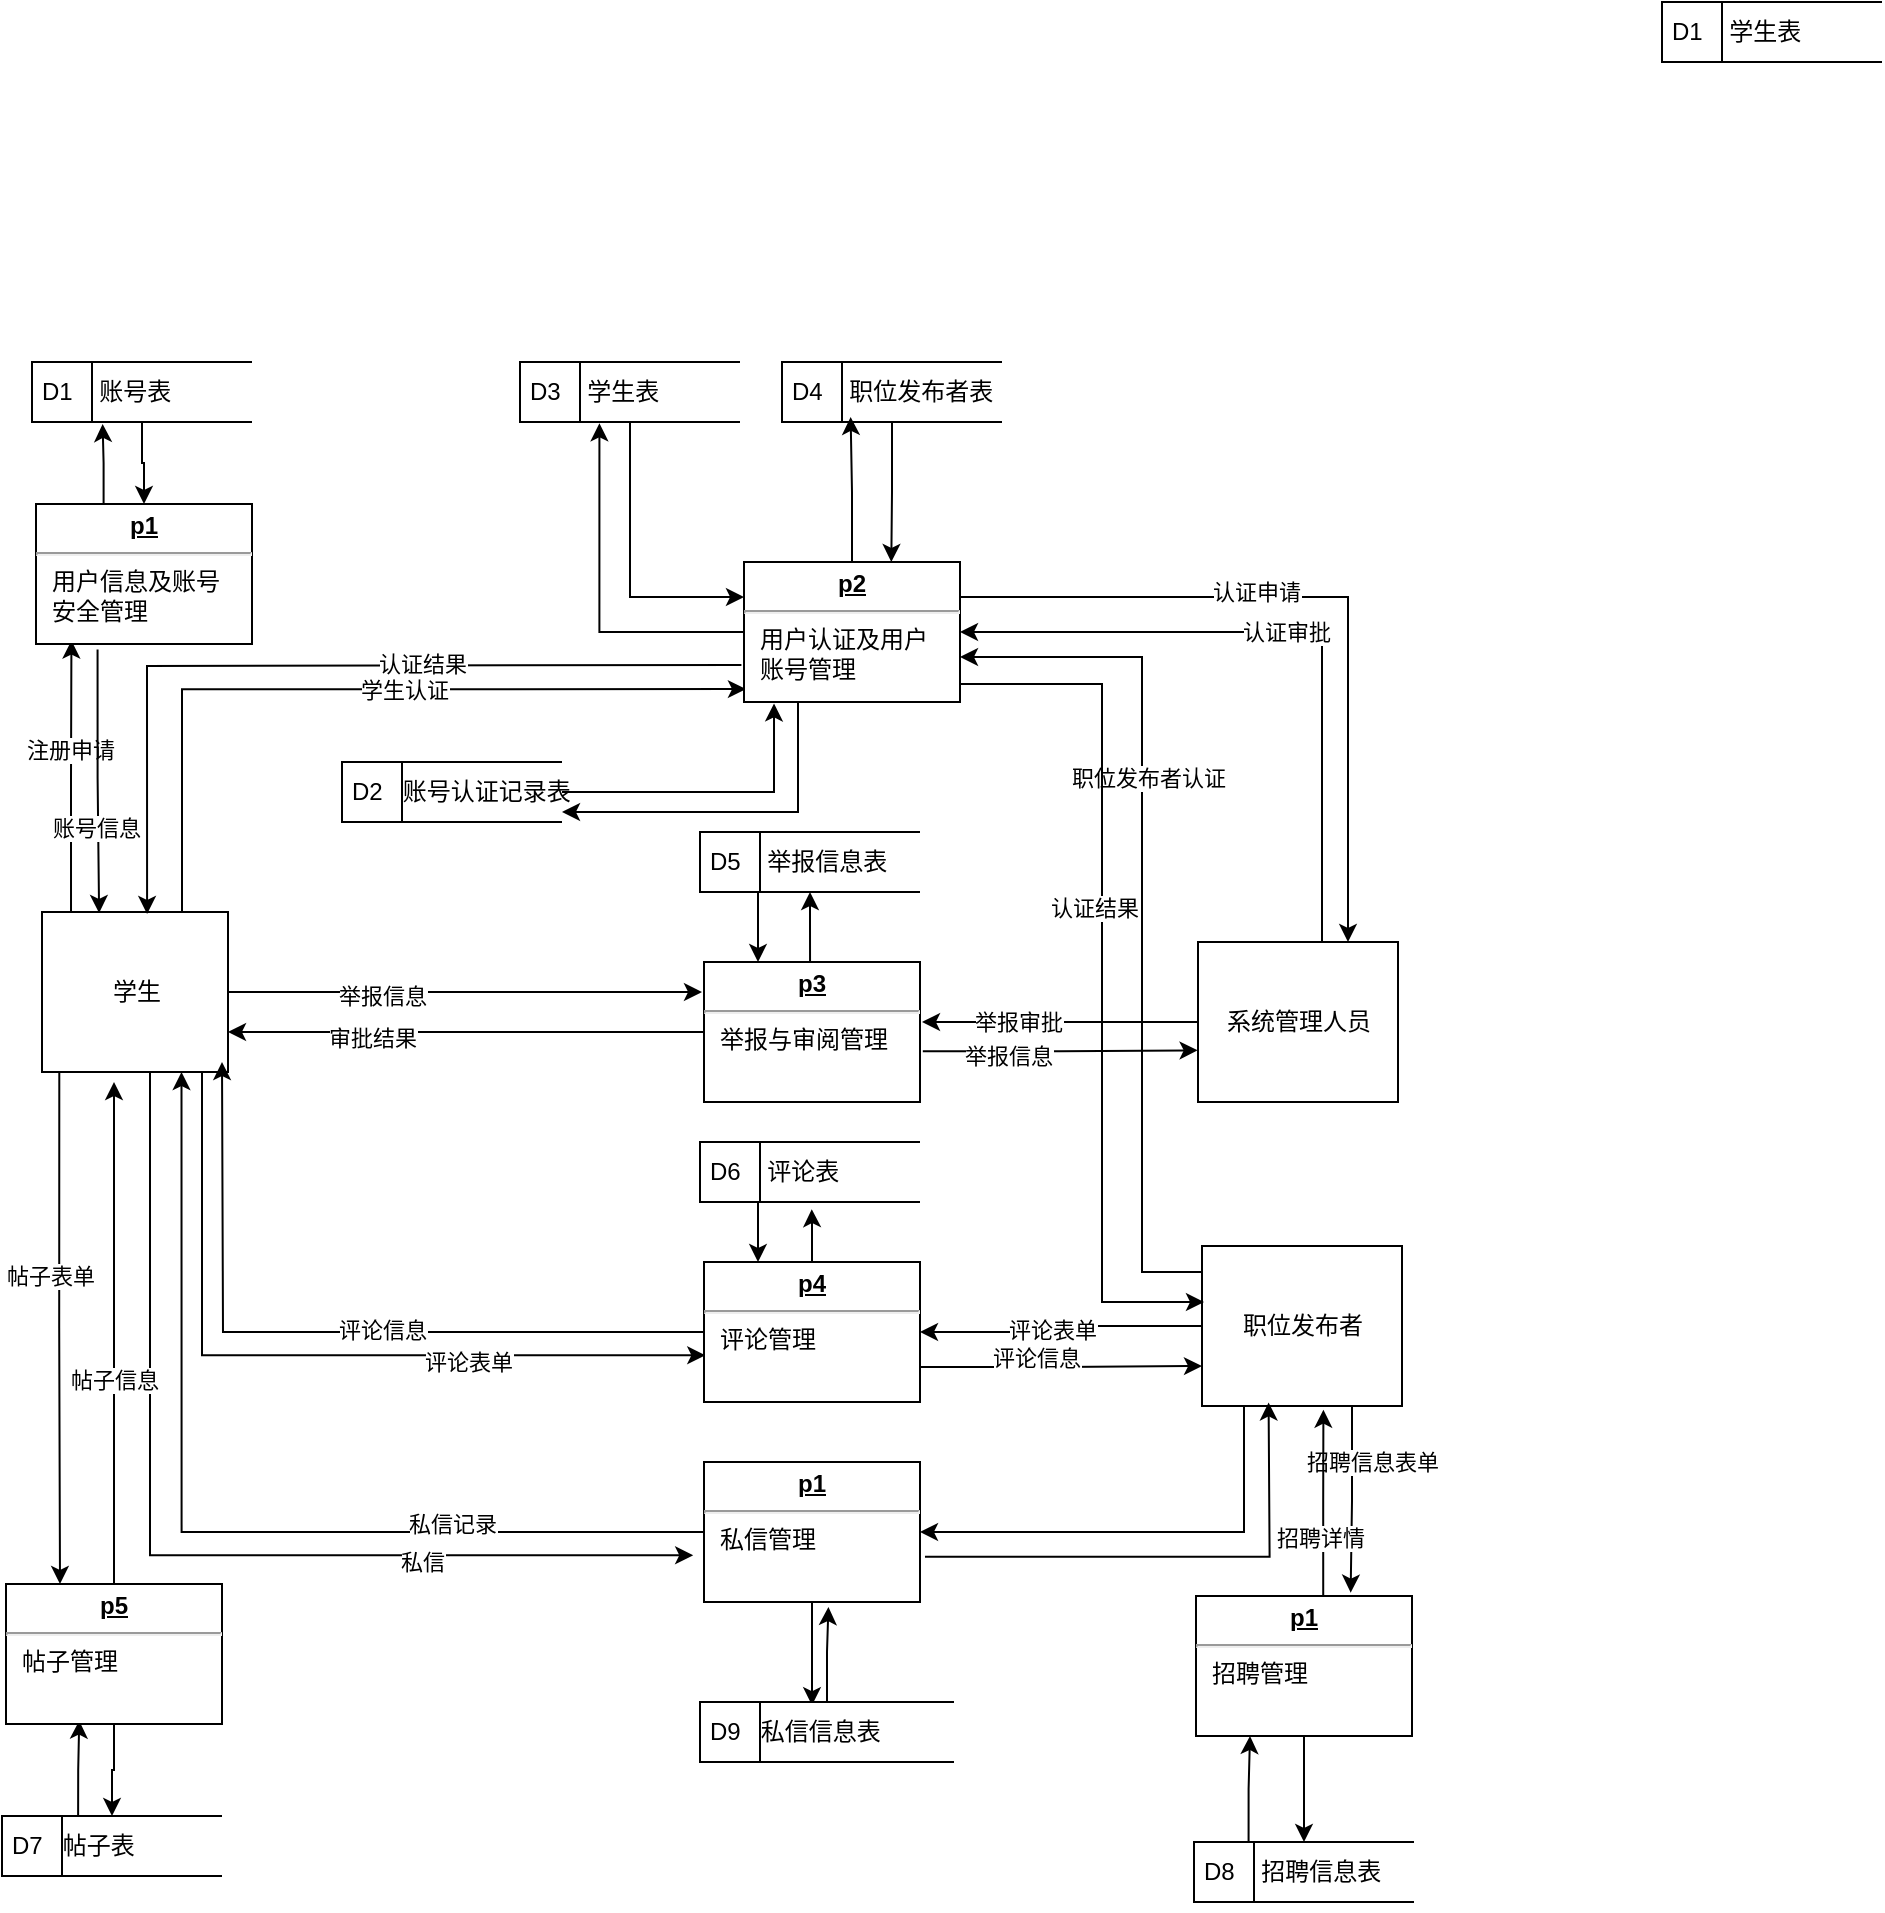 <mxfile version="17.1.2" type="github">
  <diagram name="Page-1" id="b520641d-4fe3-3701-9064-5fc419738815">
    <mxGraphModel dx="1490" dy="503" grid="1" gridSize="10" guides="1" tooltips="1" connect="1" arrows="1" fold="1" page="1" pageScale="1" pageWidth="1100" pageHeight="850" background="none" math="0" shadow="0">
      <root>
        <mxCell id="0" />
        <mxCell id="1" parent="0" />
        <mxCell id="DopqoxL8AF5fhxBqymG_-1" value="D1&amp;nbsp; &amp;nbsp; 学生表" style="html=1;dashed=0;whitespace=wrap;shape=mxgraph.dfd.dataStoreID;align=left;spacingLeft=3;points=[[0,0],[0.5,0],[1,0],[0,0.5],[1,0.5],[0,1],[0.5,1],[1,1]];" vertex="1" parent="1">
          <mxGeometry x="890" y="80" width="110" height="30" as="geometry" />
        </mxCell>
        <mxCell id="DopqoxL8AF5fhxBqymG_-54" style="edgeStyle=orthogonalEdgeStyle;rounded=0;orthogonalLoop=1;jettySize=auto;html=1;entryX=0.164;entryY=0.975;entryDx=0;entryDy=0;exitX=0.156;exitY=0.004;exitDx=0;exitDy=0;exitPerimeter=0;entryPerimeter=0;" edge="1" parent="1" source="DopqoxL8AF5fhxBqymG_-2" target="DopqoxL8AF5fhxBqymG_-53">
          <mxGeometry relative="1" as="geometry" />
        </mxCell>
        <mxCell id="DopqoxL8AF5fhxBqymG_-55" value="注册申请" style="edgeLabel;html=1;align=center;verticalAlign=middle;resizable=0;points=[];" vertex="1" connectable="0" parent="DopqoxL8AF5fhxBqymG_-54">
          <mxGeometry x="0.205" y="1" relative="1" as="geometry">
            <mxPoint as="offset" />
          </mxGeometry>
        </mxCell>
        <mxCell id="DopqoxL8AF5fhxBqymG_-61" style="edgeStyle=orthogonalEdgeStyle;rounded=0;orthogonalLoop=1;jettySize=auto;html=1;entryX=0.25;entryY=0;entryDx=0;entryDy=0;exitX=0.093;exitY=0.992;exitDx=0;exitDy=0;exitPerimeter=0;" edge="1" parent="1" source="DopqoxL8AF5fhxBqymG_-2" target="DopqoxL8AF5fhxBqymG_-29">
          <mxGeometry relative="1" as="geometry" />
        </mxCell>
        <mxCell id="DopqoxL8AF5fhxBqymG_-63" value="帖子表单" style="edgeLabel;html=1;align=center;verticalAlign=middle;resizable=0;points=[];" vertex="1" connectable="0" parent="DopqoxL8AF5fhxBqymG_-61">
          <mxGeometry x="-0.203" y="-5" relative="1" as="geometry">
            <mxPoint as="offset" />
          </mxGeometry>
        </mxCell>
        <mxCell id="DopqoxL8AF5fhxBqymG_-64" style="edgeStyle=orthogonalEdgeStyle;rounded=0;orthogonalLoop=1;jettySize=auto;html=1;" edge="1" parent="1" source="DopqoxL8AF5fhxBqymG_-2">
          <mxGeometry relative="1" as="geometry">
            <mxPoint x="410" y="575" as="targetPoint" />
          </mxGeometry>
        </mxCell>
        <mxCell id="DopqoxL8AF5fhxBqymG_-65" value="举报信息" style="edgeLabel;html=1;align=center;verticalAlign=middle;resizable=0;points=[];" vertex="1" connectable="0" parent="DopqoxL8AF5fhxBqymG_-64">
          <mxGeometry x="-0.354" y="-2" relative="1" as="geometry">
            <mxPoint as="offset" />
          </mxGeometry>
        </mxCell>
        <mxCell id="DopqoxL8AF5fhxBqymG_-70" style="edgeStyle=orthogonalEdgeStyle;rounded=0;orthogonalLoop=1;jettySize=auto;html=1;entryX=0.006;entryY=0.666;entryDx=0;entryDy=0;entryPerimeter=0;" edge="1" parent="1" source="DopqoxL8AF5fhxBqymG_-2" target="DopqoxL8AF5fhxBqymG_-37">
          <mxGeometry relative="1" as="geometry">
            <Array as="points">
              <mxPoint x="160" y="757" />
            </Array>
          </mxGeometry>
        </mxCell>
        <mxCell id="DopqoxL8AF5fhxBqymG_-71" value="评论表单" style="edgeLabel;html=1;align=center;verticalAlign=middle;resizable=0;points=[];" vertex="1" connectable="0" parent="DopqoxL8AF5fhxBqymG_-70">
          <mxGeometry x="0.151" y="2" relative="1" as="geometry">
            <mxPoint x="48" y="5" as="offset" />
          </mxGeometry>
        </mxCell>
        <mxCell id="DopqoxL8AF5fhxBqymG_-94" style="edgeStyle=orthogonalEdgeStyle;rounded=0;orthogonalLoop=1;jettySize=auto;html=1;entryX=-0.05;entryY=0.666;entryDx=0;entryDy=0;entryPerimeter=0;" edge="1" parent="1" target="DopqoxL8AF5fhxBqymG_-92">
          <mxGeometry relative="1" as="geometry">
            <mxPoint x="134" y="610" as="sourcePoint" />
            <mxPoint x="260.76" y="856.62" as="targetPoint" />
            <Array as="points">
              <mxPoint x="134" y="857" />
            </Array>
          </mxGeometry>
        </mxCell>
        <mxCell id="DopqoxL8AF5fhxBqymG_-96" value="私信" style="edgeLabel;html=1;align=center;verticalAlign=middle;resizable=0;points=[];" vertex="1" connectable="0" parent="DopqoxL8AF5fhxBqymG_-94">
          <mxGeometry x="0.477" y="-3" relative="1" as="geometry">
            <mxPoint as="offset" />
          </mxGeometry>
        </mxCell>
        <mxCell id="DopqoxL8AF5fhxBqymG_-119" style="edgeStyle=orthogonalEdgeStyle;rounded=0;orthogonalLoop=1;jettySize=auto;html=1;entryX=0.009;entryY=0.908;entryDx=0;entryDy=0;entryPerimeter=0;" edge="1" parent="1" source="DopqoxL8AF5fhxBqymG_-2" target="DopqoxL8AF5fhxBqymG_-18">
          <mxGeometry relative="1" as="geometry">
            <Array as="points">
              <mxPoint x="150" y="424" />
            </Array>
          </mxGeometry>
        </mxCell>
        <mxCell id="DopqoxL8AF5fhxBqymG_-122" value="学生认证" style="edgeLabel;html=1;align=center;verticalAlign=middle;resizable=0;points=[];" vertex="1" connectable="0" parent="DopqoxL8AF5fhxBqymG_-119">
          <mxGeometry x="0.128" relative="1" as="geometry">
            <mxPoint as="offset" />
          </mxGeometry>
        </mxCell>
        <mxCell id="DopqoxL8AF5fhxBqymG_-2" value="学生" style="html=1;dashed=0;whitespace=wrap;" vertex="1" parent="1">
          <mxGeometry x="80" y="535" width="93" height="80" as="geometry" />
        </mxCell>
        <mxCell id="DopqoxL8AF5fhxBqymG_-80" style="edgeStyle=orthogonalEdgeStyle;rounded=0;orthogonalLoop=1;jettySize=auto;html=1;entryX=1;entryY=0.5;entryDx=0;entryDy=0;" edge="1" parent="1" source="DopqoxL8AF5fhxBqymG_-3" target="DopqoxL8AF5fhxBqymG_-18">
          <mxGeometry relative="1" as="geometry">
            <Array as="points">
              <mxPoint x="720" y="395" />
            </Array>
          </mxGeometry>
        </mxCell>
        <mxCell id="DopqoxL8AF5fhxBqymG_-82" value="认证审批" style="edgeLabel;html=1;align=center;verticalAlign=middle;resizable=0;points=[];" vertex="1" connectable="0" parent="DopqoxL8AF5fhxBqymG_-80">
          <mxGeometry x="0.032" relative="1" as="geometry">
            <mxPoint as="offset" />
          </mxGeometry>
        </mxCell>
        <mxCell id="DopqoxL8AF5fhxBqymG_-139" style="edgeStyle=orthogonalEdgeStyle;rounded=0;orthogonalLoop=1;jettySize=auto;html=1;" edge="1" parent="1" source="DopqoxL8AF5fhxBqymG_-3">
          <mxGeometry relative="1" as="geometry">
            <mxPoint x="520" y="590" as="targetPoint" />
          </mxGeometry>
        </mxCell>
        <mxCell id="DopqoxL8AF5fhxBqymG_-140" value="举报审批" style="edgeLabel;html=1;align=center;verticalAlign=middle;resizable=0;points=[];" vertex="1" connectable="0" parent="DopqoxL8AF5fhxBqymG_-139">
          <mxGeometry x="0.308" y="-1" relative="1" as="geometry">
            <mxPoint as="offset" />
          </mxGeometry>
        </mxCell>
        <mxCell id="DopqoxL8AF5fhxBqymG_-3" value="系统管理人员" style="html=1;dashed=0;whitespace=wrap;" vertex="1" parent="1">
          <mxGeometry x="658" y="550" width="100" height="80" as="geometry" />
        </mxCell>
        <mxCell id="DopqoxL8AF5fhxBqymG_-76" style="edgeStyle=orthogonalEdgeStyle;rounded=0;orthogonalLoop=1;jettySize=auto;html=1;entryX=1;entryY=0.5;entryDx=0;entryDy=0;" edge="1" parent="1" source="DopqoxL8AF5fhxBqymG_-4" target="DopqoxL8AF5fhxBqymG_-37">
          <mxGeometry relative="1" as="geometry" />
        </mxCell>
        <mxCell id="DopqoxL8AF5fhxBqymG_-77" value="评论表单" style="edgeLabel;html=1;align=center;verticalAlign=middle;resizable=0;points=[];" vertex="1" connectable="0" parent="DopqoxL8AF5fhxBqymG_-76">
          <mxGeometry x="0.081" y="-1" relative="1" as="geometry">
            <mxPoint as="offset" />
          </mxGeometry>
        </mxCell>
        <mxCell id="DopqoxL8AF5fhxBqymG_-144" value="&lt;span style=&quot;color: rgb(0 , 0 , 0) ; font-family: &amp;#34;helvetica&amp;#34; ; font-size: 11px ; font-style: normal ; font-weight: 400 ; letter-spacing: normal ; text-align: center ; text-indent: 0px ; text-transform: none ; word-spacing: 0px ; background-color: rgb(255 , 255 , 255) ; display: inline ; float: none&quot;&gt;招聘信息表单&lt;/span&gt;" style="edgeStyle=orthogonalEdgeStyle;rounded=0;orthogonalLoop=1;jettySize=auto;html=1;entryX=0.716;entryY=-0.024;entryDx=0;entryDy=0;exitX=0.75;exitY=1;exitDx=0;exitDy=0;entryPerimeter=0;" edge="1" parent="1" source="DopqoxL8AF5fhxBqymG_-4" target="DopqoxL8AF5fhxBqymG_-45">
          <mxGeometry x="-0.417" y="10" relative="1" as="geometry">
            <mxPoint as="offset" />
          </mxGeometry>
        </mxCell>
        <mxCell id="DopqoxL8AF5fhxBqymG_-145" value="&lt;span style=&quot;color: rgba(0 , 0 , 0 , 0) ; font-family: monospace ; font-size: 0px ; background-color: rgb(248 , 249 , 250)&quot;&gt;%3CmxGraphModel%3E%3Croot%3E%3CmxCell%20id%3D%220%22%2F%3E%3CmxCell%20id%3D%221%22%20parent%3D%220%22%2F%3E%3CmxCell%20id%3D%222%22%20value%3D%22%E6%8B%9B%E8%81%98%E4%BF%A1%E6%81%AF%E8%A1%A8%E5%8D%95%22%20style%3D%22edgeLabel%3Bhtml%3D1%3Balign%3Dcenter%3BverticalAlign%3Dmiddle%3Bresizable%3D0%3Bpoints%3D%5B%5D%3B%22%20vertex%3D%221%22%20connectable%3D%220%22%20parent%3D%221%22%3E%3CmxGeometry%20x%3D%22710%22%20y%3D%22812%22%20as%3D%22geometry%22%2F%3E%3C%2FmxCell%3E%3C%2Froot%3E%3C%2FmxGraphModel%3E招聘&lt;/span&gt;" style="edgeLabel;html=1;align=center;verticalAlign=middle;resizable=0;points=[];" vertex="1" connectable="0" parent="DopqoxL8AF5fhxBqymG_-144">
          <mxGeometry x="-0.212" relative="1" as="geometry">
            <mxPoint as="offset" />
          </mxGeometry>
        </mxCell>
        <mxCell id="DopqoxL8AF5fhxBqymG_-148" style="edgeStyle=orthogonalEdgeStyle;rounded=0;orthogonalLoop=1;jettySize=auto;html=1;entryX=1;entryY=0.5;entryDx=0;entryDy=0;exitX=0.5;exitY=1;exitDx=0;exitDy=0;" edge="1" parent="1" target="DopqoxL8AF5fhxBqymG_-92">
          <mxGeometry relative="1" as="geometry">
            <mxPoint x="681" y="782" as="sourcePoint" />
            <mxPoint x="511" y="845" as="targetPoint" />
            <Array as="points">
              <mxPoint x="681" y="845" />
            </Array>
          </mxGeometry>
        </mxCell>
        <mxCell id="DopqoxL8AF5fhxBqymG_-150" style="edgeStyle=orthogonalEdgeStyle;rounded=0;orthogonalLoop=1;jettySize=auto;html=1;entryX=1;entryY=0.75;entryDx=0;entryDy=0;" edge="1" parent="1">
          <mxGeometry relative="1" as="geometry">
            <mxPoint x="660" y="715" as="sourcePoint" />
            <mxPoint x="539" y="407.5" as="targetPoint" />
            <Array as="points">
              <mxPoint x="630" y="715" />
              <mxPoint x="630" y="408" />
            </Array>
          </mxGeometry>
        </mxCell>
        <mxCell id="DopqoxL8AF5fhxBqymG_-155" value="职位发布者认证" style="edgeLabel;html=1;align=center;verticalAlign=middle;resizable=0;points=[];" vertex="1" connectable="0" parent="DopqoxL8AF5fhxBqymG_-150">
          <mxGeometry x="0.292" y="-3" relative="1" as="geometry">
            <mxPoint as="offset" />
          </mxGeometry>
        </mxCell>
        <mxCell id="DopqoxL8AF5fhxBqymG_-4" value="职位发布者" style="html=1;dashed=0;whitespace=wrap;" vertex="1" parent="1">
          <mxGeometry x="660" y="702" width="100" height="80" as="geometry" />
        </mxCell>
        <mxCell id="DopqoxL8AF5fhxBqymG_-107" style="edgeStyle=orthogonalEdgeStyle;rounded=0;orthogonalLoop=1;jettySize=auto;html=1;entryX=0.139;entryY=1.01;entryDx=0;entryDy=0;entryPerimeter=0;" edge="1" parent="1" source="DopqoxL8AF5fhxBqymG_-12" target="DopqoxL8AF5fhxBqymG_-18">
          <mxGeometry relative="1" as="geometry" />
        </mxCell>
        <mxCell id="DopqoxL8AF5fhxBqymG_-12" value="D2&amp;nbsp; &amp;nbsp;账号认证记录表" style="html=1;dashed=0;whitespace=wrap;shape=mxgraph.dfd.dataStoreID;align=left;spacingLeft=3;points=[[0,0],[0.5,0],[1,0],[0,0.5],[1,0.5],[0,1],[0.5,1],[1,1]];" vertex="1" parent="1">
          <mxGeometry x="230" y="460" width="110" height="30" as="geometry" />
        </mxCell>
        <mxCell id="DopqoxL8AF5fhxBqymG_-129" style="edgeStyle=orthogonalEdgeStyle;rounded=0;orthogonalLoop=1;jettySize=auto;html=1;entryX=0.682;entryY=0;entryDx=0;entryDy=0;entryPerimeter=0;" edge="1" parent="1" source="DopqoxL8AF5fhxBqymG_-16" target="DopqoxL8AF5fhxBqymG_-18">
          <mxGeometry relative="1" as="geometry" />
        </mxCell>
        <mxCell id="DopqoxL8AF5fhxBqymG_-16" value="D4&amp;nbsp; &amp;nbsp; 职位发布者表" style="html=1;dashed=0;whitespace=wrap;shape=mxgraph.dfd.dataStoreID;align=left;spacingLeft=3;points=[[0,0],[0.5,0],[1,0],[0,0.5],[1,0.5],[0,1],[0.5,1],[1,1]];" vertex="1" parent="1">
          <mxGeometry x="450" y="260" width="110" height="30" as="geometry" />
        </mxCell>
        <mxCell id="DopqoxL8AF5fhxBqymG_-118" style="edgeStyle=orthogonalEdgeStyle;rounded=0;orthogonalLoop=1;jettySize=auto;html=1;entryX=0.565;entryY=0.012;entryDx=0;entryDy=0;entryPerimeter=0;exitX=-0.012;exitY=0.835;exitDx=0;exitDy=0;exitPerimeter=0;" edge="1" parent="1" target="DopqoxL8AF5fhxBqymG_-2">
          <mxGeometry relative="1" as="geometry">
            <mxPoint x="429.704" y="411.45" as="sourcePoint" />
            <mxPoint x="132.545" y="519.96" as="targetPoint" />
          </mxGeometry>
        </mxCell>
        <mxCell id="DopqoxL8AF5fhxBqymG_-120" value="认证结果" style="edgeLabel;html=1;align=center;verticalAlign=middle;resizable=0;points=[];" vertex="1" connectable="0" parent="DopqoxL8AF5fhxBqymG_-118">
          <mxGeometry x="-0.24" y="-1" relative="1" as="geometry">
            <mxPoint as="offset" />
          </mxGeometry>
        </mxCell>
        <mxCell id="DopqoxL8AF5fhxBqymG_-125" style="edgeStyle=orthogonalEdgeStyle;rounded=0;orthogonalLoop=1;jettySize=auto;html=1;entryX=0.361;entryY=1.022;entryDx=0;entryDy=0;entryPerimeter=0;" edge="1" parent="1" source="DopqoxL8AF5fhxBqymG_-18" target="DopqoxL8AF5fhxBqymG_-99">
          <mxGeometry relative="1" as="geometry" />
        </mxCell>
        <mxCell id="DopqoxL8AF5fhxBqymG_-130" style="edgeStyle=orthogonalEdgeStyle;rounded=0;orthogonalLoop=1;jettySize=auto;html=1;entryX=0.312;entryY=0.916;entryDx=0;entryDy=0;entryPerimeter=0;" edge="1" parent="1" source="DopqoxL8AF5fhxBqymG_-18" target="DopqoxL8AF5fhxBqymG_-16">
          <mxGeometry relative="1" as="geometry" />
        </mxCell>
        <mxCell id="DopqoxL8AF5fhxBqymG_-133" style="edgeStyle=orthogonalEdgeStyle;rounded=0;orthogonalLoop=1;jettySize=auto;html=1;exitX=1;exitY=0.25;exitDx=0;exitDy=0;entryX=0.75;entryY=0;entryDx=0;entryDy=0;" edge="1" parent="1" source="DopqoxL8AF5fhxBqymG_-18" target="DopqoxL8AF5fhxBqymG_-3">
          <mxGeometry relative="1" as="geometry">
            <mxPoint x="740" y="470" as="targetPoint" />
          </mxGeometry>
        </mxCell>
        <mxCell id="DopqoxL8AF5fhxBqymG_-134" value="认证申请" style="edgeLabel;html=1;align=center;verticalAlign=middle;resizable=0;points=[];" vertex="1" connectable="0" parent="DopqoxL8AF5fhxBqymG_-133">
          <mxGeometry x="-0.195" y="3" relative="1" as="geometry">
            <mxPoint as="offset" />
          </mxGeometry>
        </mxCell>
        <mxCell id="DopqoxL8AF5fhxBqymG_-135" style="edgeStyle=orthogonalEdgeStyle;rounded=0;orthogonalLoop=1;jettySize=auto;html=1;entryX=1;entryY=1;entryDx=0;entryDy=0;exitX=0.25;exitY=1;exitDx=0;exitDy=0;" edge="1" parent="1" source="DopqoxL8AF5fhxBqymG_-18">
          <mxGeometry relative="1" as="geometry">
            <mxPoint x="458" y="425" as="sourcePoint" />
            <mxPoint x="340" y="485" as="targetPoint" />
            <Array as="points">
              <mxPoint x="458" y="485" />
            </Array>
          </mxGeometry>
        </mxCell>
        <mxCell id="DopqoxL8AF5fhxBqymG_-151" style="edgeStyle=orthogonalEdgeStyle;rounded=0;orthogonalLoop=1;jettySize=auto;html=1;" edge="1" parent="1">
          <mxGeometry relative="1" as="geometry">
            <mxPoint x="539" y="421" as="sourcePoint" />
            <mxPoint x="661" y="730" as="targetPoint" />
            <Array as="points">
              <mxPoint x="610" y="421" />
              <mxPoint x="610" y="730" />
              <mxPoint x="661" y="730" />
            </Array>
          </mxGeometry>
        </mxCell>
        <mxCell id="DopqoxL8AF5fhxBqymG_-156" value="认证结果" style="edgeLabel;html=1;align=center;verticalAlign=middle;resizable=0;points=[];" vertex="1" connectable="0" parent="DopqoxL8AF5fhxBqymG_-151">
          <mxGeometry x="-0.154" y="-4" relative="1" as="geometry">
            <mxPoint as="offset" />
          </mxGeometry>
        </mxCell>
        <mxCell id="DopqoxL8AF5fhxBqymG_-18" value="&lt;p style=&quot;margin: 0px ; margin-top: 4px ; text-align: center ; text-decoration: underline&quot;&gt;&lt;b&gt;p2&lt;/b&gt;&lt;/p&gt;&lt;hr&gt;&lt;p style=&quot;margin: 0px ; margin-left: 8px&quot;&gt;用户认证及&lt;span&gt;用户&lt;/span&gt;&lt;/p&gt;&lt;p style=&quot;margin: 0px ; margin-left: 8px&quot;&gt;&lt;span&gt;账号管理&lt;/span&gt;&lt;/p&gt;" style="verticalAlign=top;align=left;overflow=fill;fontSize=12;fontFamily=Helvetica;html=1;" vertex="1" parent="1">
          <mxGeometry x="431" y="360" width="108" height="70" as="geometry" />
        </mxCell>
        <mxCell id="DopqoxL8AF5fhxBqymG_-159" style="edgeStyle=orthogonalEdgeStyle;rounded=0;orthogonalLoop=1;jettySize=auto;html=1;entryX=0.339;entryY=0.976;entryDx=0;entryDy=0;entryPerimeter=0;exitX=0.346;exitY=0.079;exitDx=0;exitDy=0;exitPerimeter=0;" edge="1" parent="1" source="DopqoxL8AF5fhxBqymG_-27" target="DopqoxL8AF5fhxBqymG_-29">
          <mxGeometry relative="1" as="geometry" />
        </mxCell>
        <mxCell id="DopqoxL8AF5fhxBqymG_-27" value="D7&amp;nbsp; &amp;nbsp;帖子表" style="html=1;dashed=0;whitespace=wrap;shape=mxgraph.dfd.dataStoreID;align=left;spacingLeft=3;points=[[0,0],[0.5,0],[1,0],[0,0.5],[1,0.5],[0,1],[0.5,1],[1,1]];" vertex="1" parent="1">
          <mxGeometry x="60" y="987" width="110" height="30" as="geometry" />
        </mxCell>
        <mxCell id="DopqoxL8AF5fhxBqymG_-60" style="edgeStyle=orthogonalEdgeStyle;rounded=0;orthogonalLoop=1;jettySize=auto;html=1;" edge="1" parent="1" source="DopqoxL8AF5fhxBqymG_-29">
          <mxGeometry relative="1" as="geometry">
            <mxPoint x="116" y="620" as="targetPoint" />
          </mxGeometry>
        </mxCell>
        <mxCell id="DopqoxL8AF5fhxBqymG_-62" value="帖子信息" style="edgeLabel;html=1;align=center;verticalAlign=middle;resizable=0;points=[];" vertex="1" connectable="0" parent="DopqoxL8AF5fhxBqymG_-60">
          <mxGeometry x="-0.183" relative="1" as="geometry">
            <mxPoint as="offset" />
          </mxGeometry>
        </mxCell>
        <mxCell id="DopqoxL8AF5fhxBqymG_-158" value="" style="edgeStyle=orthogonalEdgeStyle;rounded=0;orthogonalLoop=1;jettySize=auto;html=1;" edge="1" parent="1" source="DopqoxL8AF5fhxBqymG_-29" target="DopqoxL8AF5fhxBqymG_-27">
          <mxGeometry relative="1" as="geometry" />
        </mxCell>
        <mxCell id="DopqoxL8AF5fhxBqymG_-29" value="&lt;p style=&quot;margin: 0px ; margin-top: 4px ; text-align: center ; text-decoration: underline&quot;&gt;&lt;b&gt;p5&lt;/b&gt;&lt;/p&gt;&lt;hr&gt;&lt;p style=&quot;margin: 0px ; margin-left: 8px&quot;&gt;帖子管理&lt;/p&gt;" style="verticalAlign=top;align=left;overflow=fill;fontSize=12;fontFamily=Helvetica;html=1;" vertex="1" parent="1">
          <mxGeometry x="62" y="871" width="108" height="70" as="geometry" />
        </mxCell>
        <mxCell id="DopqoxL8AF5fhxBqymG_-30" style="edgeStyle=orthogonalEdgeStyle;rounded=0;orthogonalLoop=1;jettySize=auto;html=1;entryX=0.25;entryY=0;entryDx=0;entryDy=0;exitX=0.248;exitY=0.864;exitDx=0;exitDy=0;exitPerimeter=0;" edge="1" parent="1" source="DopqoxL8AF5fhxBqymG_-31" target="DopqoxL8AF5fhxBqymG_-33">
          <mxGeometry relative="1" as="geometry" />
        </mxCell>
        <mxCell id="DopqoxL8AF5fhxBqymG_-31" value="D5&amp;nbsp; &amp;nbsp; 举报信息表" style="html=1;dashed=0;whitespace=wrap;shape=mxgraph.dfd.dataStoreID;align=left;spacingLeft=3;points=[[0,0],[0.5,0],[1,0],[0,0.5],[1,0.5],[0,1],[0.5,1],[1,1]];" vertex="1" parent="1">
          <mxGeometry x="409" y="495" width="110" height="30" as="geometry" />
        </mxCell>
        <mxCell id="DopqoxL8AF5fhxBqymG_-66" style="edgeStyle=orthogonalEdgeStyle;rounded=0;orthogonalLoop=1;jettySize=auto;html=1;entryX=1;entryY=0.75;entryDx=0;entryDy=0;" edge="1" parent="1" source="DopqoxL8AF5fhxBqymG_-33" target="DopqoxL8AF5fhxBqymG_-2">
          <mxGeometry relative="1" as="geometry" />
        </mxCell>
        <mxCell id="DopqoxL8AF5fhxBqymG_-67" value="审批结果" style="edgeLabel;html=1;align=center;verticalAlign=middle;resizable=0;points=[];" vertex="1" connectable="0" parent="DopqoxL8AF5fhxBqymG_-66">
          <mxGeometry x="0.398" y="3" relative="1" as="geometry">
            <mxPoint as="offset" />
          </mxGeometry>
        </mxCell>
        <mxCell id="DopqoxL8AF5fhxBqymG_-136" value="" style="edgeStyle=orthogonalEdgeStyle;rounded=0;orthogonalLoop=1;jettySize=auto;html=1;exitX=0.491;exitY=0;exitDx=0;exitDy=0;exitPerimeter=0;" edge="1" parent="1" source="DopqoxL8AF5fhxBqymG_-33" target="DopqoxL8AF5fhxBqymG_-31">
          <mxGeometry relative="1" as="geometry" />
        </mxCell>
        <mxCell id="DopqoxL8AF5fhxBqymG_-141" style="edgeStyle=orthogonalEdgeStyle;rounded=0;orthogonalLoop=1;jettySize=auto;html=1;exitX=1.013;exitY=0.637;exitDx=0;exitDy=0;exitPerimeter=0;entryX=-0.002;entryY=0.677;entryDx=0;entryDy=0;entryPerimeter=0;" edge="1" parent="1" source="DopqoxL8AF5fhxBqymG_-33" target="DopqoxL8AF5fhxBqymG_-3">
          <mxGeometry relative="1" as="geometry">
            <mxPoint x="660" y="605" as="targetPoint" />
          </mxGeometry>
        </mxCell>
        <mxCell id="DopqoxL8AF5fhxBqymG_-142" value="举报信息" style="edgeLabel;html=1;align=center;verticalAlign=middle;resizable=0;points=[];" vertex="1" connectable="0" parent="DopqoxL8AF5fhxBqymG_-141">
          <mxGeometry x="-0.386" y="-2" relative="1" as="geometry">
            <mxPoint as="offset" />
          </mxGeometry>
        </mxCell>
        <mxCell id="DopqoxL8AF5fhxBqymG_-33" value="&lt;p style=&quot;margin: 0px ; margin-top: 4px ; text-align: center ; text-decoration: underline&quot;&gt;&lt;b&gt;p3&lt;/b&gt;&lt;/p&gt;&lt;hr&gt;&lt;p style=&quot;margin: 0px ; margin-left: 8px&quot;&gt;举报与审阅管理&lt;/p&gt;" style="verticalAlign=top;align=left;overflow=fill;fontSize=12;fontFamily=Helvetica;html=1;" vertex="1" parent="1">
          <mxGeometry x="411" y="560" width="108" height="70" as="geometry" />
        </mxCell>
        <mxCell id="DopqoxL8AF5fhxBqymG_-34" style="edgeStyle=orthogonalEdgeStyle;rounded=0;orthogonalLoop=1;jettySize=auto;html=1;entryX=0.25;entryY=0;entryDx=0;entryDy=0;exitX=0.248;exitY=0.864;exitDx=0;exitDy=0;exitPerimeter=0;" edge="1" parent="1" source="DopqoxL8AF5fhxBqymG_-35" target="DopqoxL8AF5fhxBqymG_-37">
          <mxGeometry relative="1" as="geometry" />
        </mxCell>
        <mxCell id="DopqoxL8AF5fhxBqymG_-35" value="D6&amp;nbsp; &amp;nbsp; 评论表" style="html=1;dashed=0;whitespace=wrap;shape=mxgraph.dfd.dataStoreID;align=left;spacingLeft=3;points=[[0,0],[0.5,0],[1,0],[0,0.5],[1,0.5],[0,1],[0.5,1],[1,1]];" vertex="1" parent="1">
          <mxGeometry x="409" y="650" width="110" height="30" as="geometry" />
        </mxCell>
        <mxCell id="DopqoxL8AF5fhxBqymG_-72" style="edgeStyle=orthogonalEdgeStyle;rounded=0;orthogonalLoop=1;jettySize=auto;html=1;" edge="1" parent="1" source="DopqoxL8AF5fhxBqymG_-37">
          <mxGeometry relative="1" as="geometry">
            <mxPoint x="170" y="610" as="targetPoint" />
          </mxGeometry>
        </mxCell>
        <mxCell id="DopqoxL8AF5fhxBqymG_-75" value="评论信息" style="edgeLabel;html=1;align=center;verticalAlign=middle;resizable=0;points=[];" vertex="1" connectable="0" parent="DopqoxL8AF5fhxBqymG_-72">
          <mxGeometry x="-0.141" y="-1" relative="1" as="geometry">
            <mxPoint as="offset" />
          </mxGeometry>
        </mxCell>
        <mxCell id="DopqoxL8AF5fhxBqymG_-137" style="edgeStyle=orthogonalEdgeStyle;rounded=0;orthogonalLoop=1;jettySize=auto;html=1;entryX=0;entryY=0.75;entryDx=0;entryDy=0;exitX=1;exitY=0.75;exitDx=0;exitDy=0;" edge="1" parent="1" source="DopqoxL8AF5fhxBqymG_-37" target="DopqoxL8AF5fhxBqymG_-4">
          <mxGeometry relative="1" as="geometry" />
        </mxCell>
        <mxCell id="DopqoxL8AF5fhxBqymG_-138" value="评论信息" style="edgeLabel;html=1;align=center;verticalAlign=middle;resizable=0;points=[];" vertex="1" connectable="0" parent="DopqoxL8AF5fhxBqymG_-137">
          <mxGeometry x="-0.186" y="5" relative="1" as="geometry">
            <mxPoint as="offset" />
          </mxGeometry>
        </mxCell>
        <mxCell id="DopqoxL8AF5fhxBqymG_-143" style="edgeStyle=orthogonalEdgeStyle;rounded=0;orthogonalLoop=1;jettySize=auto;html=1;entryX=0.508;entryY=1.12;entryDx=0;entryDy=0;entryPerimeter=0;" edge="1" parent="1" source="DopqoxL8AF5fhxBqymG_-37" target="DopqoxL8AF5fhxBqymG_-35">
          <mxGeometry relative="1" as="geometry" />
        </mxCell>
        <mxCell id="DopqoxL8AF5fhxBqymG_-37" value="&lt;p style=&quot;margin: 0px ; margin-top: 4px ; text-align: center ; text-decoration: underline&quot;&gt;&lt;b&gt;p4&lt;/b&gt;&lt;/p&gt;&lt;hr&gt;&lt;p style=&quot;margin: 0px ; margin-left: 8px&quot;&gt;评论管理&lt;/p&gt;" style="verticalAlign=top;align=left;overflow=fill;fontSize=12;fontFamily=Helvetica;html=1;" vertex="1" parent="1">
          <mxGeometry x="411" y="710" width="108" height="70" as="geometry" />
        </mxCell>
        <mxCell id="DopqoxL8AF5fhxBqymG_-42" style="edgeStyle=orthogonalEdgeStyle;rounded=0;orthogonalLoop=1;jettySize=auto;html=1;entryX=0.25;entryY=1;entryDx=0;entryDy=0;exitX=0.248;exitY=0.864;exitDx=0;exitDy=0;exitPerimeter=0;" edge="1" parent="1" source="DopqoxL8AF5fhxBqymG_-43" target="DopqoxL8AF5fhxBqymG_-45">
          <mxGeometry relative="1" as="geometry" />
        </mxCell>
        <mxCell id="DopqoxL8AF5fhxBqymG_-43" value="D8&amp;nbsp; &amp;nbsp; 招聘信息表" style="html=1;dashed=0;whitespace=wrap;shape=mxgraph.dfd.dataStoreID;align=left;spacingLeft=3;points=[[0,0],[0.5,0],[1,0],[0,0.5],[1,0.5],[0,1],[0.5,1],[1,1]];" vertex="1" parent="1">
          <mxGeometry x="656" y="1000" width="110" height="30" as="geometry" />
        </mxCell>
        <mxCell id="DopqoxL8AF5fhxBqymG_-44" value="" style="edgeStyle=orthogonalEdgeStyle;rounded=0;orthogonalLoop=1;jettySize=auto;html=1;" edge="1" parent="1" source="DopqoxL8AF5fhxBqymG_-45" target="DopqoxL8AF5fhxBqymG_-43">
          <mxGeometry relative="1" as="geometry" />
        </mxCell>
        <mxCell id="DopqoxL8AF5fhxBqymG_-86" style="edgeStyle=orthogonalEdgeStyle;rounded=0;orthogonalLoop=1;jettySize=auto;html=1;exitX=0.589;exitY=0.021;exitDx=0;exitDy=0;exitPerimeter=0;entryX=0.607;entryY=1.023;entryDx=0;entryDy=0;entryPerimeter=0;" edge="1" parent="1" source="DopqoxL8AF5fhxBqymG_-45" target="DopqoxL8AF5fhxBqymG_-4">
          <mxGeometry relative="1" as="geometry">
            <mxPoint x="672" y="780" as="targetPoint" />
          </mxGeometry>
        </mxCell>
        <mxCell id="DopqoxL8AF5fhxBqymG_-147" value="招聘详情" style="edgeLabel;html=1;align=center;verticalAlign=middle;resizable=0;points=[];" vertex="1" connectable="0" parent="DopqoxL8AF5fhxBqymG_-86">
          <mxGeometry x="-0.611" y="2" relative="1" as="geometry">
            <mxPoint y="-12" as="offset" />
          </mxGeometry>
        </mxCell>
        <mxCell id="DopqoxL8AF5fhxBqymG_-45" value="&lt;p style=&quot;margin: 0px ; margin-top: 4px ; text-align: center ; text-decoration: underline&quot;&gt;&lt;b&gt;p1&lt;/b&gt;&lt;/p&gt;&lt;hr&gt;&lt;p style=&quot;margin: 0px ; margin-left: 8px&quot;&gt;招聘管理&lt;/p&gt;" style="verticalAlign=top;align=left;overflow=fill;fontSize=12;fontFamily=Helvetica;html=1;" vertex="1" parent="1">
          <mxGeometry x="657" y="877" width="108" height="70" as="geometry" />
        </mxCell>
        <mxCell id="DopqoxL8AF5fhxBqymG_-115" value="" style="edgeStyle=orthogonalEdgeStyle;rounded=0;orthogonalLoop=1;jettySize=auto;html=1;entryX=0.5;entryY=0;entryDx=0;entryDy=0;" edge="1" parent="1" source="DopqoxL8AF5fhxBqymG_-51" target="DopqoxL8AF5fhxBqymG_-53">
          <mxGeometry relative="1" as="geometry" />
        </mxCell>
        <mxCell id="DopqoxL8AF5fhxBqymG_-51" value="D1&amp;nbsp; &amp;nbsp; 账号表" style="html=1;dashed=0;whitespace=wrap;shape=mxgraph.dfd.dataStoreID;align=left;spacingLeft=3;points=[[0,0],[0.5,0],[1,0],[0,0.5],[1,0.5],[0,1],[0.5,1],[1,1]];" vertex="1" parent="1">
          <mxGeometry x="75" y="260" width="110" height="30" as="geometry" />
        </mxCell>
        <mxCell id="DopqoxL8AF5fhxBqymG_-110" value="" style="edgeStyle=orthogonalEdgeStyle;rounded=0;orthogonalLoop=1;jettySize=auto;html=1;exitX=0.285;exitY=1.04;exitDx=0;exitDy=0;exitPerimeter=0;entryX=0.307;entryY=0.006;entryDx=0;entryDy=0;entryPerimeter=0;" edge="1" parent="1" source="DopqoxL8AF5fhxBqymG_-53" target="DopqoxL8AF5fhxBqymG_-2">
          <mxGeometry relative="1" as="geometry">
            <mxPoint x="128.053" y="430" as="sourcePoint" />
            <mxPoint x="108" y="527" as="targetPoint" />
          </mxGeometry>
        </mxCell>
        <mxCell id="DopqoxL8AF5fhxBqymG_-111" value="账号信息" style="edgeLabel;html=1;align=center;verticalAlign=middle;resizable=0;points=[];" vertex="1" connectable="0" parent="DopqoxL8AF5fhxBqymG_-110">
          <mxGeometry x="0.359" y="-2" relative="1" as="geometry">
            <mxPoint as="offset" />
          </mxGeometry>
        </mxCell>
        <mxCell id="DopqoxL8AF5fhxBqymG_-114" style="edgeStyle=orthogonalEdgeStyle;rounded=0;orthogonalLoop=1;jettySize=auto;html=1;entryX=0.321;entryY=1.033;entryDx=0;entryDy=0;entryPerimeter=0;exitX=0.313;exitY=0.01;exitDx=0;exitDy=0;exitPerimeter=0;" edge="1" parent="1" source="DopqoxL8AF5fhxBqymG_-53" target="DopqoxL8AF5fhxBqymG_-51">
          <mxGeometry relative="1" as="geometry" />
        </mxCell>
        <mxCell id="DopqoxL8AF5fhxBqymG_-53" value="&lt;p style=&quot;margin: 0px ; margin-top: 4px ; text-align: center ; text-decoration: underline&quot;&gt;&lt;b&gt;p1&lt;/b&gt;&lt;/p&gt;&lt;hr&gt;&lt;p style=&quot;margin: 0px ; margin-left: 8px&quot;&gt;用户信息及账号&lt;/p&gt;&lt;p style=&quot;margin: 0px ; margin-left: 8px&quot;&gt;安全管理&lt;/p&gt;" style="verticalAlign=top;align=left;overflow=fill;fontSize=12;fontFamily=Helvetica;html=1;" vertex="1" parent="1">
          <mxGeometry x="77" y="331" width="108" height="70" as="geometry" />
        </mxCell>
        <mxCell id="DopqoxL8AF5fhxBqymG_-95" style="edgeStyle=orthogonalEdgeStyle;rounded=0;orthogonalLoop=1;jettySize=auto;html=1;entryX=0.75;entryY=1;entryDx=0;entryDy=0;" edge="1" parent="1" source="DopqoxL8AF5fhxBqymG_-92" target="DopqoxL8AF5fhxBqymG_-2">
          <mxGeometry relative="1" as="geometry" />
        </mxCell>
        <mxCell id="DopqoxL8AF5fhxBqymG_-98" value="私信记录" style="edgeLabel;html=1;align=center;verticalAlign=middle;resizable=0;points=[];" vertex="1" connectable="0" parent="DopqoxL8AF5fhxBqymG_-95">
          <mxGeometry x="-0.484" y="-4" relative="1" as="geometry">
            <mxPoint as="offset" />
          </mxGeometry>
        </mxCell>
        <mxCell id="DopqoxL8AF5fhxBqymG_-149" style="edgeStyle=orthogonalEdgeStyle;rounded=0;orthogonalLoop=1;jettySize=auto;html=1;entryX=0.383;entryY=0.978;entryDx=0;entryDy=0;entryPerimeter=0;exitX=1.023;exitY=0.677;exitDx=0;exitDy=0;exitPerimeter=0;" edge="1" parent="1" source="DopqoxL8AF5fhxBqymG_-92">
          <mxGeometry relative="1" as="geometry">
            <mxPoint x="512.704" y="857.88" as="sourcePoint" />
            <mxPoint x="693.3" y="780.24" as="targetPoint" />
          </mxGeometry>
        </mxCell>
        <mxCell id="DopqoxL8AF5fhxBqymG_-160" style="edgeStyle=orthogonalEdgeStyle;rounded=0;orthogonalLoop=1;jettySize=auto;html=1;entryX=0.441;entryY=0.054;entryDx=0;entryDy=0;entryPerimeter=0;" edge="1" parent="1" source="DopqoxL8AF5fhxBqymG_-92" target="DopqoxL8AF5fhxBqymG_-124">
          <mxGeometry relative="1" as="geometry" />
        </mxCell>
        <mxCell id="DopqoxL8AF5fhxBqymG_-92" value="&lt;p style=&quot;margin: 0px ; margin-top: 4px ; text-align: center ; text-decoration: underline&quot;&gt;&lt;b&gt;p1&lt;/b&gt;&lt;/p&gt;&lt;hr&gt;&lt;p style=&quot;margin: 0px ; margin-left: 8px&quot;&gt;私信管理&lt;/p&gt;" style="verticalAlign=top;align=left;overflow=fill;fontSize=12;fontFamily=Helvetica;html=1;" vertex="1" parent="1">
          <mxGeometry x="411" y="810" width="108" height="70" as="geometry" />
        </mxCell>
        <mxCell id="DopqoxL8AF5fhxBqymG_-126" style="edgeStyle=orthogonalEdgeStyle;rounded=0;orthogonalLoop=1;jettySize=auto;html=1;entryX=0;entryY=0.25;entryDx=0;entryDy=0;exitX=0.5;exitY=1;exitDx=0;exitDy=0;" edge="1" parent="1" source="DopqoxL8AF5fhxBqymG_-99" target="DopqoxL8AF5fhxBqymG_-18">
          <mxGeometry relative="1" as="geometry" />
        </mxCell>
        <mxCell id="DopqoxL8AF5fhxBqymG_-99" value="D3&amp;nbsp; &amp;nbsp; 学生表" style="html=1;dashed=0;whitespace=wrap;shape=mxgraph.dfd.dataStoreID;align=left;spacingLeft=3;points=[[0,0],[0.5,0],[1,0],[0,0.5],[1,0.5],[0,1],[0.5,1],[1,1]];" vertex="1" parent="1">
          <mxGeometry x="319" y="260" width="110" height="30" as="geometry" />
        </mxCell>
        <mxCell id="DopqoxL8AF5fhxBqymG_-161" style="edgeStyle=orthogonalEdgeStyle;rounded=0;orthogonalLoop=1;jettySize=auto;html=1;entryX=0.576;entryY=1.036;entryDx=0;entryDy=0;entryPerimeter=0;" edge="1" parent="1" source="DopqoxL8AF5fhxBqymG_-124" target="DopqoxL8AF5fhxBqymG_-92">
          <mxGeometry relative="1" as="geometry" />
        </mxCell>
        <mxCell id="DopqoxL8AF5fhxBqymG_-124" value="D9&amp;nbsp; &amp;nbsp;私信信息表" style="html=1;dashed=0;whitespace=wrap;shape=mxgraph.dfd.dataStoreID;align=left;spacingLeft=3;points=[[0,0],[0.5,0],[1,0],[0,0.5],[1,0.5],[0,1],[0.5,1],[1,1]];" vertex="1" parent="1">
          <mxGeometry x="409" y="930" width="127" height="30" as="geometry" />
        </mxCell>
      </root>
    </mxGraphModel>
  </diagram>
</mxfile>
